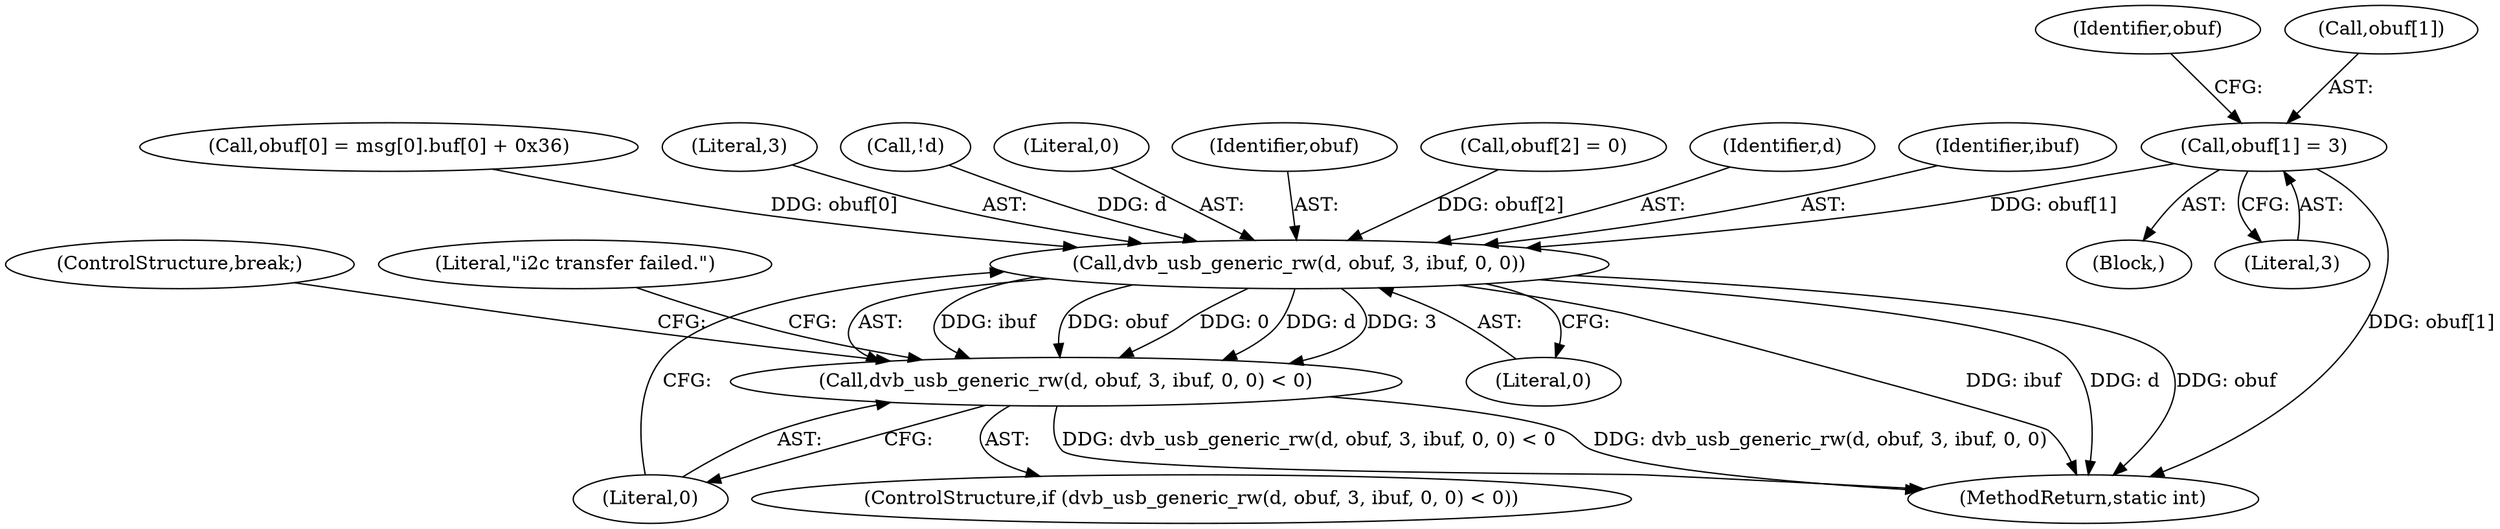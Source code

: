 digraph "1_linux_606142af57dad981b78707234cfbd15f9f7b7125_1@array" {
"1000156" [label="(Call,obuf[1] = 3)"];
"1000168" [label="(Call,dvb_usb_generic_rw(d, obuf, 3, ibuf, 0, 0))"];
"1000167" [label="(Call,dvb_usb_generic_rw(d, obuf, 3, ibuf, 0, 0) < 0)"];
"1000170" [label="(Identifier,obuf)"];
"1000175" [label="(Literal,0)"];
"1000161" [label="(Call,obuf[2] = 0)"];
"1000163" [label="(Identifier,obuf)"];
"1000169" [label="(Identifier,d)"];
"1000160" [label="(Literal,3)"];
"1000172" [label="(Identifier,ibuf)"];
"1000156" [label="(Call,obuf[1] = 3)"];
"1000167" [label="(Call,dvb_usb_generic_rw(d, obuf, 3, ibuf, 0, 0) < 0)"];
"1000143" [label="(Call,obuf[0] = msg[0].buf[0] + 0x36)"];
"1000157" [label="(Call,obuf[1])"];
"1000171" [label="(Literal,3)"];
"1000115" [label="(Call,!d)"];
"1000173" [label="(Literal,0)"];
"1000141" [label="(Block,)"];
"1000174" [label="(Literal,0)"];
"1000168" [label="(Call,dvb_usb_generic_rw(d, obuf, 3, ibuf, 0, 0))"];
"1000166" [label="(ControlStructure,if (dvb_usb_generic_rw(d, obuf, 3, ibuf, 0, 0) < 0))"];
"1000178" [label="(ControlStructure,break;)"];
"1000177" [label="(Literal,\"i2c transfer failed.\")"];
"1000377" [label="(MethodReturn,static int)"];
"1000156" -> "1000141"  [label="AST: "];
"1000156" -> "1000160"  [label="CFG: "];
"1000157" -> "1000156"  [label="AST: "];
"1000160" -> "1000156"  [label="AST: "];
"1000163" -> "1000156"  [label="CFG: "];
"1000156" -> "1000377"  [label="DDG: obuf[1]"];
"1000156" -> "1000168"  [label="DDG: obuf[1]"];
"1000168" -> "1000167"  [label="AST: "];
"1000168" -> "1000174"  [label="CFG: "];
"1000169" -> "1000168"  [label="AST: "];
"1000170" -> "1000168"  [label="AST: "];
"1000171" -> "1000168"  [label="AST: "];
"1000172" -> "1000168"  [label="AST: "];
"1000173" -> "1000168"  [label="AST: "];
"1000174" -> "1000168"  [label="AST: "];
"1000175" -> "1000168"  [label="CFG: "];
"1000168" -> "1000377"  [label="DDG: ibuf"];
"1000168" -> "1000377"  [label="DDG: d"];
"1000168" -> "1000377"  [label="DDG: obuf"];
"1000168" -> "1000167"  [label="DDG: ibuf"];
"1000168" -> "1000167"  [label="DDG: obuf"];
"1000168" -> "1000167"  [label="DDG: 0"];
"1000168" -> "1000167"  [label="DDG: d"];
"1000168" -> "1000167"  [label="DDG: 3"];
"1000115" -> "1000168"  [label="DDG: d"];
"1000143" -> "1000168"  [label="DDG: obuf[0]"];
"1000161" -> "1000168"  [label="DDG: obuf[2]"];
"1000167" -> "1000166"  [label="AST: "];
"1000167" -> "1000175"  [label="CFG: "];
"1000175" -> "1000167"  [label="AST: "];
"1000177" -> "1000167"  [label="CFG: "];
"1000178" -> "1000167"  [label="CFG: "];
"1000167" -> "1000377"  [label="DDG: dvb_usb_generic_rw(d, obuf, 3, ibuf, 0, 0)"];
"1000167" -> "1000377"  [label="DDG: dvb_usb_generic_rw(d, obuf, 3, ibuf, 0, 0) < 0"];
}
